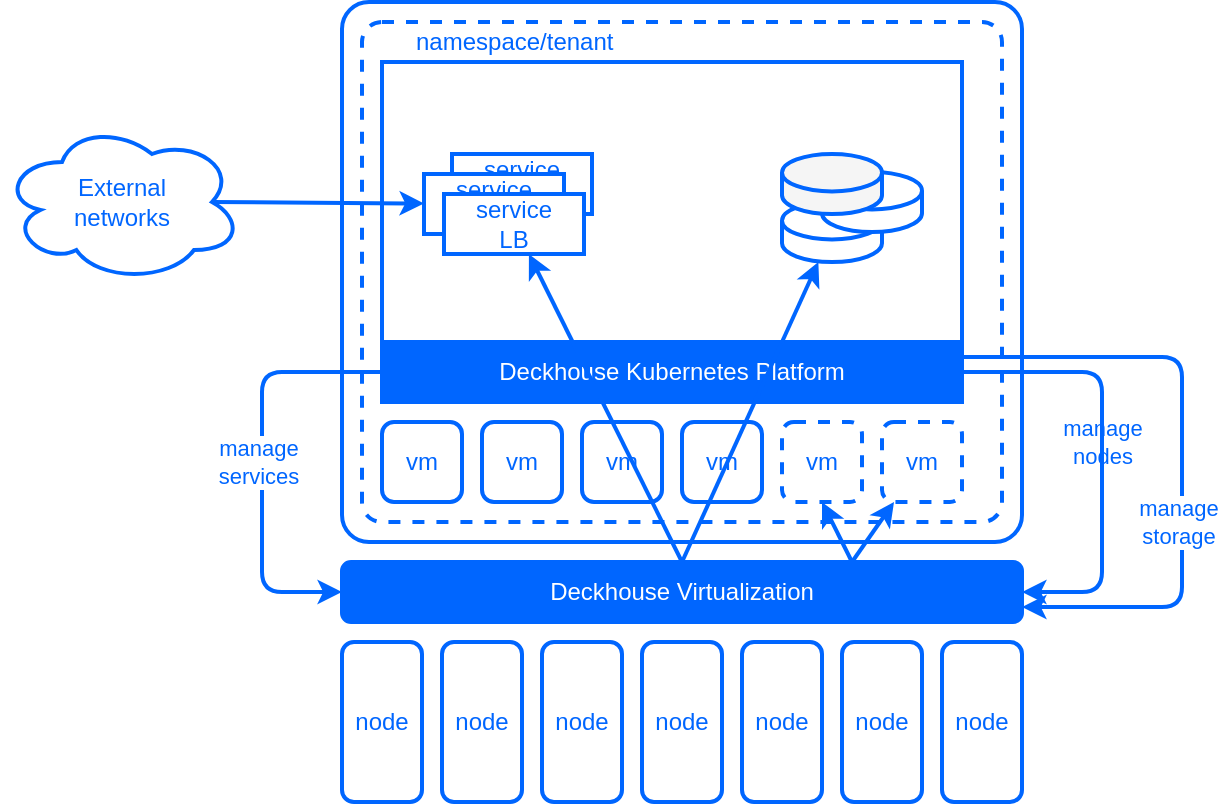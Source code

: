 <mxfile>
    <diagram id="88pZRFUGG9QtHxRsaTs1" name="Page-1">
        <mxGraphModel dx="988" dy="918" grid="1" gridSize="10" guides="1" tooltips="1" connect="1" arrows="1" fold="1" page="0" pageScale="1" pageWidth="690" pageHeight="980" math="0" shadow="0">
            <root>
                <mxCell id="0"/>
                <mxCell id="1" parent="0"/>
                <mxCell id="10" value="" style="rounded=1;whiteSpace=wrap;html=1;fillColor=#FFFFFF;fontColor=#333333;strokeColor=#0066ff;strokeWidth=2;arcSize=5;" parent="1" vertex="1">
                    <mxGeometry x="40" y="-80" width="340" height="270" as="geometry"/>
                </mxCell>
                <mxCell id="11" value="" style="rounded=1;whiteSpace=wrap;html=1;fillColor=none;dashed=1;fontColor=#0066ff;strokeColor=#0066ff;strokeWidth=2;arcSize=4;" parent="1" vertex="1">
                    <mxGeometry x="50" y="-70" width="320" height="250" as="geometry"/>
                </mxCell>
                <mxCell id="12" value="namespace/tenant" style="text;html=1;strokeColor=none;fillColor=none;align=left;verticalAlign=middle;whiteSpace=wrap;rounded=0;fontColor=#0066ff;strokeWidth=2;" parent="1" vertex="1">
                    <mxGeometry x="75" y="-70" width="190" height="20" as="geometry"/>
                </mxCell>
                <mxCell id="13" value="vm" style="rounded=1;whiteSpace=wrap;html=1;fillColor=#FFFFFF;fontColor=#0066ff;strokeColor=#0066ff;strokeWidth=2;" parent="1" vertex="1">
                    <mxGeometry x="60" y="130" width="40" height="40" as="geometry"/>
                </mxCell>
                <mxCell id="14" value="vm" style="rounded=1;whiteSpace=wrap;html=1;fillColor=#FFFFFF;fontColor=#0066ff;strokeColor=#0066ff;strokeWidth=2;" parent="1" vertex="1">
                    <mxGeometry x="110" y="130" width="40" height="40" as="geometry"/>
                </mxCell>
                <mxCell id="15" value="vm" style="rounded=1;whiteSpace=wrap;html=1;fillColor=#FFFFFF;fontColor=#0066ff;strokeColor=#0066ff;strokeWidth=2;" parent="1" vertex="1">
                    <mxGeometry x="160" y="130" width="40" height="40" as="geometry"/>
                </mxCell>
                <mxCell id="33" value="vm" style="rounded=1;whiteSpace=wrap;html=1;fillColor=#FFFFFF;fontColor=#0066ff;strokeColor=#0066ff;strokeWidth=2;" parent="1" vertex="1">
                    <mxGeometry x="210" y="130" width="40" height="40" as="geometry"/>
                </mxCell>
                <mxCell id="34" value="vm" style="rounded=1;whiteSpace=wrap;html=1;fillColor=#FFFFFF;fontColor=#0066ff;strokeColor=#0066ff;dashed=1;strokeWidth=2;" parent="1" vertex="1">
                    <mxGeometry x="260" y="130" width="40" height="40" as="geometry"/>
                </mxCell>
                <mxCell id="35" value="vm" style="rounded=1;whiteSpace=wrap;html=1;fillColor=#FFFFFF;fontColor=#0066ff;strokeColor=#0066ff;dashed=1;strokeWidth=2;" parent="1" vertex="1">
                    <mxGeometry x="310" y="130" width="40" height="40" as="geometry"/>
                </mxCell>
                <mxCell id="61" style="edgeStyle=orthogonalEdgeStyle;html=1;exitX=0;exitY=0.5;exitDx=0;exitDy=0;entryX=0;entryY=0.5;entryDx=0;entryDy=0;fontColor=#0066ff;strokeWidth=2;strokeColor=#0066ff;" parent="1" source="36" target="9" edge="1">
                    <mxGeometry relative="1" as="geometry">
                        <Array as="points">
                            <mxPoint y="105"/>
                            <mxPoint y="215"/>
                        </Array>
                    </mxGeometry>
                </mxCell>
                <mxCell id="62" value="manage &lt;br&gt;services" style="edgeLabel;html=1;align=center;verticalAlign=middle;resizable=0;points=[];fontColor=#0066ff;" parent="61" vertex="1" connectable="0">
                    <mxGeometry x="-0.006" y="-2" relative="1" as="geometry">
                        <mxPoint as="offset"/>
                    </mxGeometry>
                </mxCell>
                <mxCell id="36" value="Deckhouse Kubernetes Platform" style="rounded=0;whiteSpace=wrap;html=1;fillColor=#0066ff;fontColor=#FFFFFF;strokeColor=#0066ff;strokeWidth=2;" parent="1" vertex="1">
                    <mxGeometry x="60" y="90" width="290" height="30" as="geometry"/>
                </mxCell>
                <mxCell id="41" value="" style="rounded=0;whiteSpace=wrap;html=1;fillColor=#FFFFFF;fontColor=#0066ff;strokeColor=#0066ff;strokeWidth=2;" parent="1" vertex="1">
                    <mxGeometry x="60" y="-50" width="290" height="140" as="geometry"/>
                </mxCell>
                <mxCell id="42" value="service&lt;br&gt;LB" style="rounded=0;whiteSpace=wrap;html=1;fillColor=#FFFFFF;fontColor=#0066ff;strokeColor=#0066ff;strokeWidth=2;" parent="1" vertex="1">
                    <mxGeometry x="95" y="-4" width="70" height="30" as="geometry"/>
                </mxCell>
                <mxCell id="43" value="" style="shape=cylinder3;whiteSpace=wrap;html=1;boundedLbl=1;backgroundOutline=1;size=9.345;fillColor=#FFFFFF;fontColor=#0066ff;strokeColor=#0066ff;strokeWidth=2;" parent="1" vertex="1">
                    <mxGeometry x="260" y="20" width="50" height="30" as="geometry"/>
                </mxCell>
                <mxCell id="44" value="" style="shape=cylinder3;whiteSpace=wrap;html=1;boundedLbl=1;backgroundOutline=1;size=9.345;fillColor=#FFFFFF;fontColor=#0066ff;strokeColor=#0066ff;strokeWidth=2;" parent="1" vertex="1">
                    <mxGeometry x="280" y="5" width="50" height="30" as="geometry"/>
                </mxCell>
                <mxCell id="45" value="" style="shape=cylinder3;whiteSpace=wrap;html=1;boundedLbl=1;backgroundOutline=1;size=9.345;fillColor=#f5f5f5;fontColor=#0066ff;strokeColor=#0066ff;strokeWidth=2;" parent="1" vertex="1">
                    <mxGeometry x="260" y="-4" width="50" height="30" as="geometry"/>
                </mxCell>
                <mxCell id="46" value="service&lt;br&gt;LB" style="rounded=0;whiteSpace=wrap;html=1;fillColor=#FFFFFF;fontColor=#0066ff;strokeColor=#0066ff;strokeWidth=2;" parent="1" vertex="1">
                    <mxGeometry x="81" y="6" width="70" height="30" as="geometry"/>
                </mxCell>
                <mxCell id="47" value="service&lt;br&gt;LB" style="rounded=0;whiteSpace=wrap;html=1;fillColor=#FFFFFF;fontColor=#0066ff;strokeColor=#0066ff;strokeWidth=2;" parent="1" vertex="1">
                    <mxGeometry x="91" y="16" width="70" height="30" as="geometry"/>
                </mxCell>
                <mxCell id="2" value="node" style="rounded=1;whiteSpace=wrap;html=1;fillColor=#FFFFFF;fontColor=#0066ff;strokeColor=#0066ff;strokeWidth=2;" parent="1" vertex="1">
                    <mxGeometry x="40" y="240" width="40" height="80" as="geometry"/>
                </mxCell>
                <mxCell id="3" value="node" style="rounded=1;whiteSpace=wrap;html=1;fillColor=#FFFFFF;fontColor=#0066ff;strokeColor=#0066ff;strokeWidth=2;" parent="1" vertex="1">
                    <mxGeometry x="90" y="240" width="40" height="80" as="geometry"/>
                </mxCell>
                <mxCell id="4" value="node" style="rounded=1;whiteSpace=wrap;html=1;fillColor=#FFFFFF;fontColor=#0066ff;strokeColor=#0066ff;strokeWidth=2;" parent="1" vertex="1">
                    <mxGeometry x="140" y="240" width="40" height="80" as="geometry"/>
                </mxCell>
                <mxCell id="5" value="node" style="rounded=1;whiteSpace=wrap;html=1;fillColor=#FFFFFF;fontColor=#0066ff;strokeColor=#0066ff;strokeWidth=2;" parent="1" vertex="1">
                    <mxGeometry x="190" y="240" width="40" height="80" as="geometry"/>
                </mxCell>
                <mxCell id="6" value="node" style="rounded=1;whiteSpace=wrap;html=1;fillColor=#FFFFFF;fontColor=#0066ff;strokeColor=#0066ff;strokeWidth=2;" parent="1" vertex="1">
                    <mxGeometry x="240" y="240" width="40" height="80" as="geometry"/>
                </mxCell>
                <mxCell id="7" value="node" style="rounded=1;whiteSpace=wrap;html=1;fillColor=#FFFFFF;fontColor=#0066ff;strokeColor=#0066ff;strokeWidth=2;" parent="1" vertex="1">
                    <mxGeometry x="290" y="240" width="40" height="80" as="geometry"/>
                </mxCell>
                <mxCell id="8" value="node" style="rounded=1;whiteSpace=wrap;html=1;fillColor=#FFFFFF;fontColor=#0066ff;strokeColor=#0066ff;strokeWidth=2;" parent="1" vertex="1">
                    <mxGeometry x="340" y="240" width="40" height="80" as="geometry"/>
                </mxCell>
                <mxCell id="39" style="html=1;exitX=0.75;exitY=0;exitDx=0;exitDy=0;fontColor=#0066ff;fillColor=#f5f5f5;strokeColor=#0066ff;strokeWidth=2;" parent="1" source="9" target="35" edge="1">
                    <mxGeometry relative="1" as="geometry"/>
                </mxCell>
                <mxCell id="40" style="html=1;exitX=0.75;exitY=0;exitDx=0;exitDy=0;entryX=0.5;entryY=1;entryDx=0;entryDy=0;fontColor=#0066ff;fillColor=#f5f5f5;strokeColor=#0066ff;strokeWidth=2;" parent="1" source="9" target="34" edge="1">
                    <mxGeometry relative="1" as="geometry"/>
                </mxCell>
                <mxCell id="59" style="edgeStyle=none;html=1;exitX=0.5;exitY=0;exitDx=0;exitDy=0;fontColor=#0066ff;fillColor=#f5f5f5;strokeColor=#0066ff;strokeWidth=2;" parent="1" source="9" target="47" edge="1">
                    <mxGeometry relative="1" as="geometry"/>
                </mxCell>
                <mxCell id="9" value="Deckhouse Virtualization" style="rounded=1;whiteSpace=wrap;html=1;fillColor=#0066ff;fontColor=#FFFFFF;strokeColor=#0066ff;strokeWidth=2;" parent="1" vertex="1">
                    <mxGeometry x="40" y="200" width="340" height="30" as="geometry"/>
                </mxCell>
                <mxCell id="37" style="edgeStyle=orthogonalEdgeStyle;html=1;exitX=1;exitY=0.5;exitDx=0;exitDy=0;entryX=1;entryY=0.5;entryDx=0;entryDy=0;fontColor=#0066ff;strokeWidth=2;strokeColor=#0066ff;" parent="1" source="36" target="9" edge="1">
                    <mxGeometry relative="1" as="geometry">
                        <Array as="points">
                            <mxPoint x="420" y="105"/>
                            <mxPoint x="420" y="215"/>
                        </Array>
                    </mxGeometry>
                </mxCell>
                <mxCell id="38" value="manage &lt;br&gt;nodes" style="edgeLabel;html=1;align=center;verticalAlign=middle;resizable=0;points=[];labelBackgroundColor=none;fontColor=#0066ff;" parent="37" vertex="1" connectable="0">
                    <mxGeometry x="0.031" y="-1" relative="1" as="geometry">
                        <mxPoint x="1" y="-9" as="offset"/>
                    </mxGeometry>
                </mxCell>
                <mxCell id="54" style="edgeStyle=orthogonalEdgeStyle;html=1;exitX=1;exitY=0.25;exitDx=0;exitDy=0;entryX=1;entryY=0.75;entryDx=0;entryDy=0;fontColor=#0066ff;strokeWidth=2;strokeColor=#0066ff;" parent="1" source="36" target="9" edge="1">
                    <mxGeometry relative="1" as="geometry">
                        <Array as="points">
                            <mxPoint x="460" y="97"/>
                            <mxPoint x="460" y="223"/>
                        </Array>
                    </mxGeometry>
                </mxCell>
                <mxCell id="55" value="manage&lt;br&gt;storage" style="edgeLabel;html=1;align=center;verticalAlign=middle;resizable=0;points=[];fontColor=#0066ff;" parent="54" vertex="1" connectable="0">
                    <mxGeometry x="0.163" y="-2" relative="1" as="geometry">
                        <mxPoint y="9" as="offset"/>
                    </mxGeometry>
                </mxCell>
                <mxCell id="52" style="edgeStyle=none;html=1;exitX=0.875;exitY=0.5;exitDx=0;exitDy=0;exitPerimeter=0;fontColor=#0066ff;strokeWidth=2;strokeColor=#0066ff;" parent="1" source="49" target="46" edge="1">
                    <mxGeometry relative="1" as="geometry"/>
                </mxCell>
                <mxCell id="49" value="External &lt;br&gt;networks" style="ellipse;shape=cloud;whiteSpace=wrap;html=1;fillColor=#FFFFFF;fontColor=#0066ff;strokeColor=#0066ff;strokeWidth=2;" parent="1" vertex="1">
                    <mxGeometry x="-130" y="-20" width="120" height="80" as="geometry"/>
                </mxCell>
                <mxCell id="56" style="html=1;exitX=0.5;exitY=0;exitDx=0;exitDy=0;fontColor=#0066ff;fillColor=#f5f5f5;strokeColor=#0066ff;strokeWidth=2;" parent="1" source="9" target="43" edge="1">
                    <mxGeometry relative="1" as="geometry"/>
                </mxCell>
            </root>
        </mxGraphModel>
    </diagram>
</mxfile>
